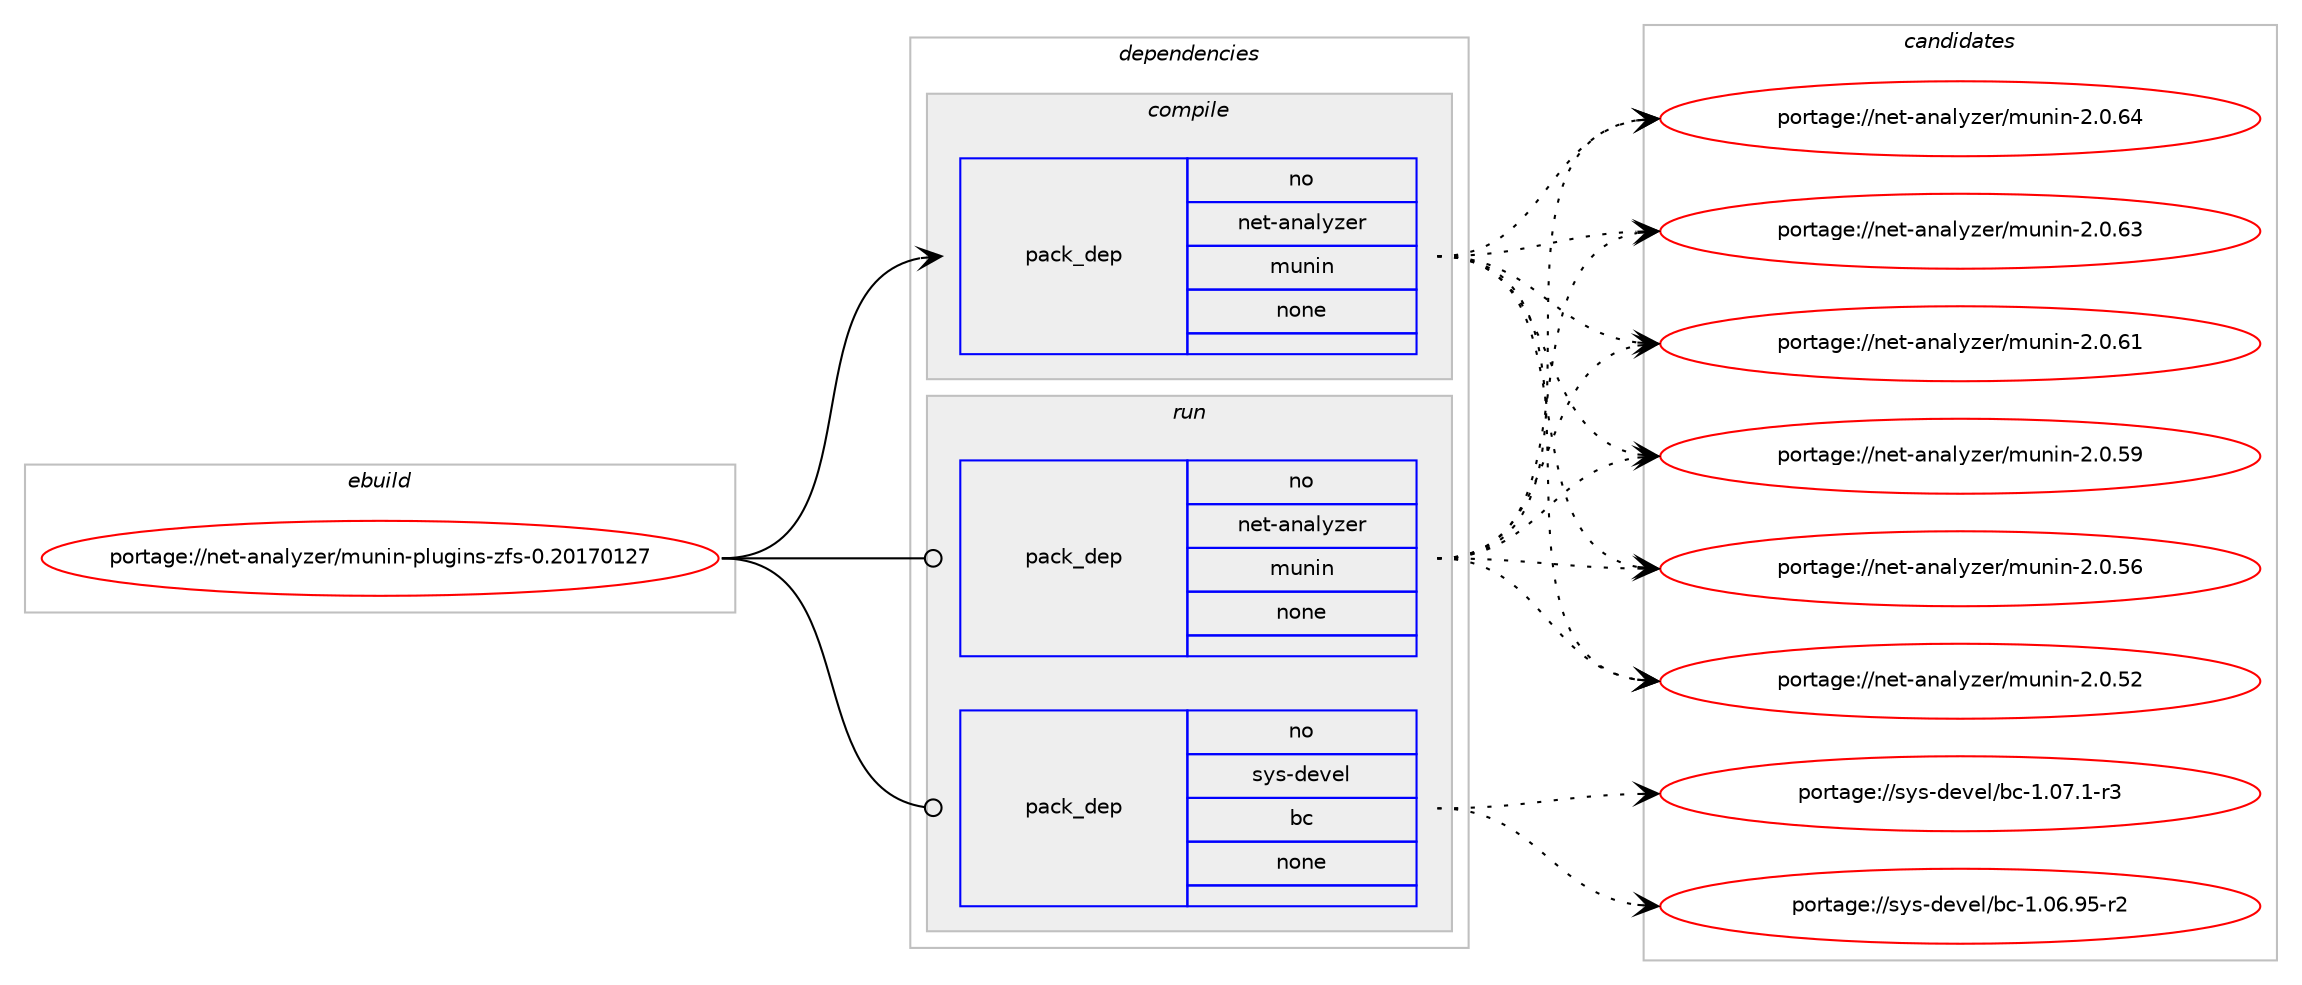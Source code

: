 digraph prolog {

# *************
# Graph options
# *************

newrank=true;
concentrate=true;
compound=true;
graph [rankdir=LR,fontname=Helvetica,fontsize=10,ranksep=1.5];#, ranksep=2.5, nodesep=0.2];
edge  [arrowhead=vee];
node  [fontname=Helvetica,fontsize=10];

# **********
# The ebuild
# **********

subgraph cluster_leftcol {
color=gray;
rank=same;
label=<<i>ebuild</i>>;
id [label="portage://net-analyzer/munin-plugins-zfs-0.20170127", color=red, width=4, href="../net-analyzer/munin-plugins-zfs-0.20170127.svg"];
}

# ****************
# The dependencies
# ****************

subgraph cluster_midcol {
color=gray;
label=<<i>dependencies</i>>;
subgraph cluster_compile {
fillcolor="#eeeeee";
style=filled;
label=<<i>compile</i>>;
subgraph pack3997 {
dependency4879 [label=<<TABLE BORDER="0" CELLBORDER="1" CELLSPACING="0" CELLPADDING="4" WIDTH="220"><TR><TD ROWSPAN="6" CELLPADDING="30">pack_dep</TD></TR><TR><TD WIDTH="110">no</TD></TR><TR><TD>net-analyzer</TD></TR><TR><TD>munin</TD></TR><TR><TD>none</TD></TR><TR><TD></TD></TR></TABLE>>, shape=none, color=blue];
}
id:e -> dependency4879:w [weight=20,style="solid",arrowhead="vee"];
}
subgraph cluster_compileandrun {
fillcolor="#eeeeee";
style=filled;
label=<<i>compile and run</i>>;
}
subgraph cluster_run {
fillcolor="#eeeeee";
style=filled;
label=<<i>run</i>>;
subgraph pack3998 {
dependency4880 [label=<<TABLE BORDER="0" CELLBORDER="1" CELLSPACING="0" CELLPADDING="4" WIDTH="220"><TR><TD ROWSPAN="6" CELLPADDING="30">pack_dep</TD></TR><TR><TD WIDTH="110">no</TD></TR><TR><TD>net-analyzer</TD></TR><TR><TD>munin</TD></TR><TR><TD>none</TD></TR><TR><TD></TD></TR></TABLE>>, shape=none, color=blue];
}
id:e -> dependency4880:w [weight=20,style="solid",arrowhead="odot"];
subgraph pack3999 {
dependency4881 [label=<<TABLE BORDER="0" CELLBORDER="1" CELLSPACING="0" CELLPADDING="4" WIDTH="220"><TR><TD ROWSPAN="6" CELLPADDING="30">pack_dep</TD></TR><TR><TD WIDTH="110">no</TD></TR><TR><TD>sys-devel</TD></TR><TR><TD>bc</TD></TR><TR><TD>none</TD></TR><TR><TD></TD></TR></TABLE>>, shape=none, color=blue];
}
id:e -> dependency4881:w [weight=20,style="solid",arrowhead="odot"];
}
}

# **************
# The candidates
# **************

subgraph cluster_choices {
rank=same;
color=gray;
label=<<i>candidates</i>>;

subgraph choice3997 {
color=black;
nodesep=1;
choice1101011164597110971081211221011144710911711010511045504648465452 [label="portage://net-analyzer/munin-2.0.64", color=red, width=4,href="../net-analyzer/munin-2.0.64.svg"];
choice1101011164597110971081211221011144710911711010511045504648465451 [label="portage://net-analyzer/munin-2.0.63", color=red, width=4,href="../net-analyzer/munin-2.0.63.svg"];
choice1101011164597110971081211221011144710911711010511045504648465449 [label="portage://net-analyzer/munin-2.0.61", color=red, width=4,href="../net-analyzer/munin-2.0.61.svg"];
choice1101011164597110971081211221011144710911711010511045504648465357 [label="portage://net-analyzer/munin-2.0.59", color=red, width=4,href="../net-analyzer/munin-2.0.59.svg"];
choice1101011164597110971081211221011144710911711010511045504648465354 [label="portage://net-analyzer/munin-2.0.56", color=red, width=4,href="../net-analyzer/munin-2.0.56.svg"];
choice1101011164597110971081211221011144710911711010511045504648465350 [label="portage://net-analyzer/munin-2.0.52", color=red, width=4,href="../net-analyzer/munin-2.0.52.svg"];
dependency4879:e -> choice1101011164597110971081211221011144710911711010511045504648465452:w [style=dotted,weight="100"];
dependency4879:e -> choice1101011164597110971081211221011144710911711010511045504648465451:w [style=dotted,weight="100"];
dependency4879:e -> choice1101011164597110971081211221011144710911711010511045504648465449:w [style=dotted,weight="100"];
dependency4879:e -> choice1101011164597110971081211221011144710911711010511045504648465357:w [style=dotted,weight="100"];
dependency4879:e -> choice1101011164597110971081211221011144710911711010511045504648465354:w [style=dotted,weight="100"];
dependency4879:e -> choice1101011164597110971081211221011144710911711010511045504648465350:w [style=dotted,weight="100"];
}
subgraph choice3998 {
color=black;
nodesep=1;
choice1101011164597110971081211221011144710911711010511045504648465452 [label="portage://net-analyzer/munin-2.0.64", color=red, width=4,href="../net-analyzer/munin-2.0.64.svg"];
choice1101011164597110971081211221011144710911711010511045504648465451 [label="portage://net-analyzer/munin-2.0.63", color=red, width=4,href="../net-analyzer/munin-2.0.63.svg"];
choice1101011164597110971081211221011144710911711010511045504648465449 [label="portage://net-analyzer/munin-2.0.61", color=red, width=4,href="../net-analyzer/munin-2.0.61.svg"];
choice1101011164597110971081211221011144710911711010511045504648465357 [label="portage://net-analyzer/munin-2.0.59", color=red, width=4,href="../net-analyzer/munin-2.0.59.svg"];
choice1101011164597110971081211221011144710911711010511045504648465354 [label="portage://net-analyzer/munin-2.0.56", color=red, width=4,href="../net-analyzer/munin-2.0.56.svg"];
choice1101011164597110971081211221011144710911711010511045504648465350 [label="portage://net-analyzer/munin-2.0.52", color=red, width=4,href="../net-analyzer/munin-2.0.52.svg"];
dependency4880:e -> choice1101011164597110971081211221011144710911711010511045504648465452:w [style=dotted,weight="100"];
dependency4880:e -> choice1101011164597110971081211221011144710911711010511045504648465451:w [style=dotted,weight="100"];
dependency4880:e -> choice1101011164597110971081211221011144710911711010511045504648465449:w [style=dotted,weight="100"];
dependency4880:e -> choice1101011164597110971081211221011144710911711010511045504648465357:w [style=dotted,weight="100"];
dependency4880:e -> choice1101011164597110971081211221011144710911711010511045504648465354:w [style=dotted,weight="100"];
dependency4880:e -> choice1101011164597110971081211221011144710911711010511045504648465350:w [style=dotted,weight="100"];
}
subgraph choice3999 {
color=black;
nodesep=1;
choice11512111545100101118101108479899454946485546494511451 [label="portage://sys-devel/bc-1.07.1-r3", color=red, width=4,href="../sys-devel/bc-1.07.1-r3.svg"];
choice1151211154510010111810110847989945494648544657534511450 [label="portage://sys-devel/bc-1.06.95-r2", color=red, width=4,href="../sys-devel/bc-1.06.95-r2.svg"];
dependency4881:e -> choice11512111545100101118101108479899454946485546494511451:w [style=dotted,weight="100"];
dependency4881:e -> choice1151211154510010111810110847989945494648544657534511450:w [style=dotted,weight="100"];
}
}

}
